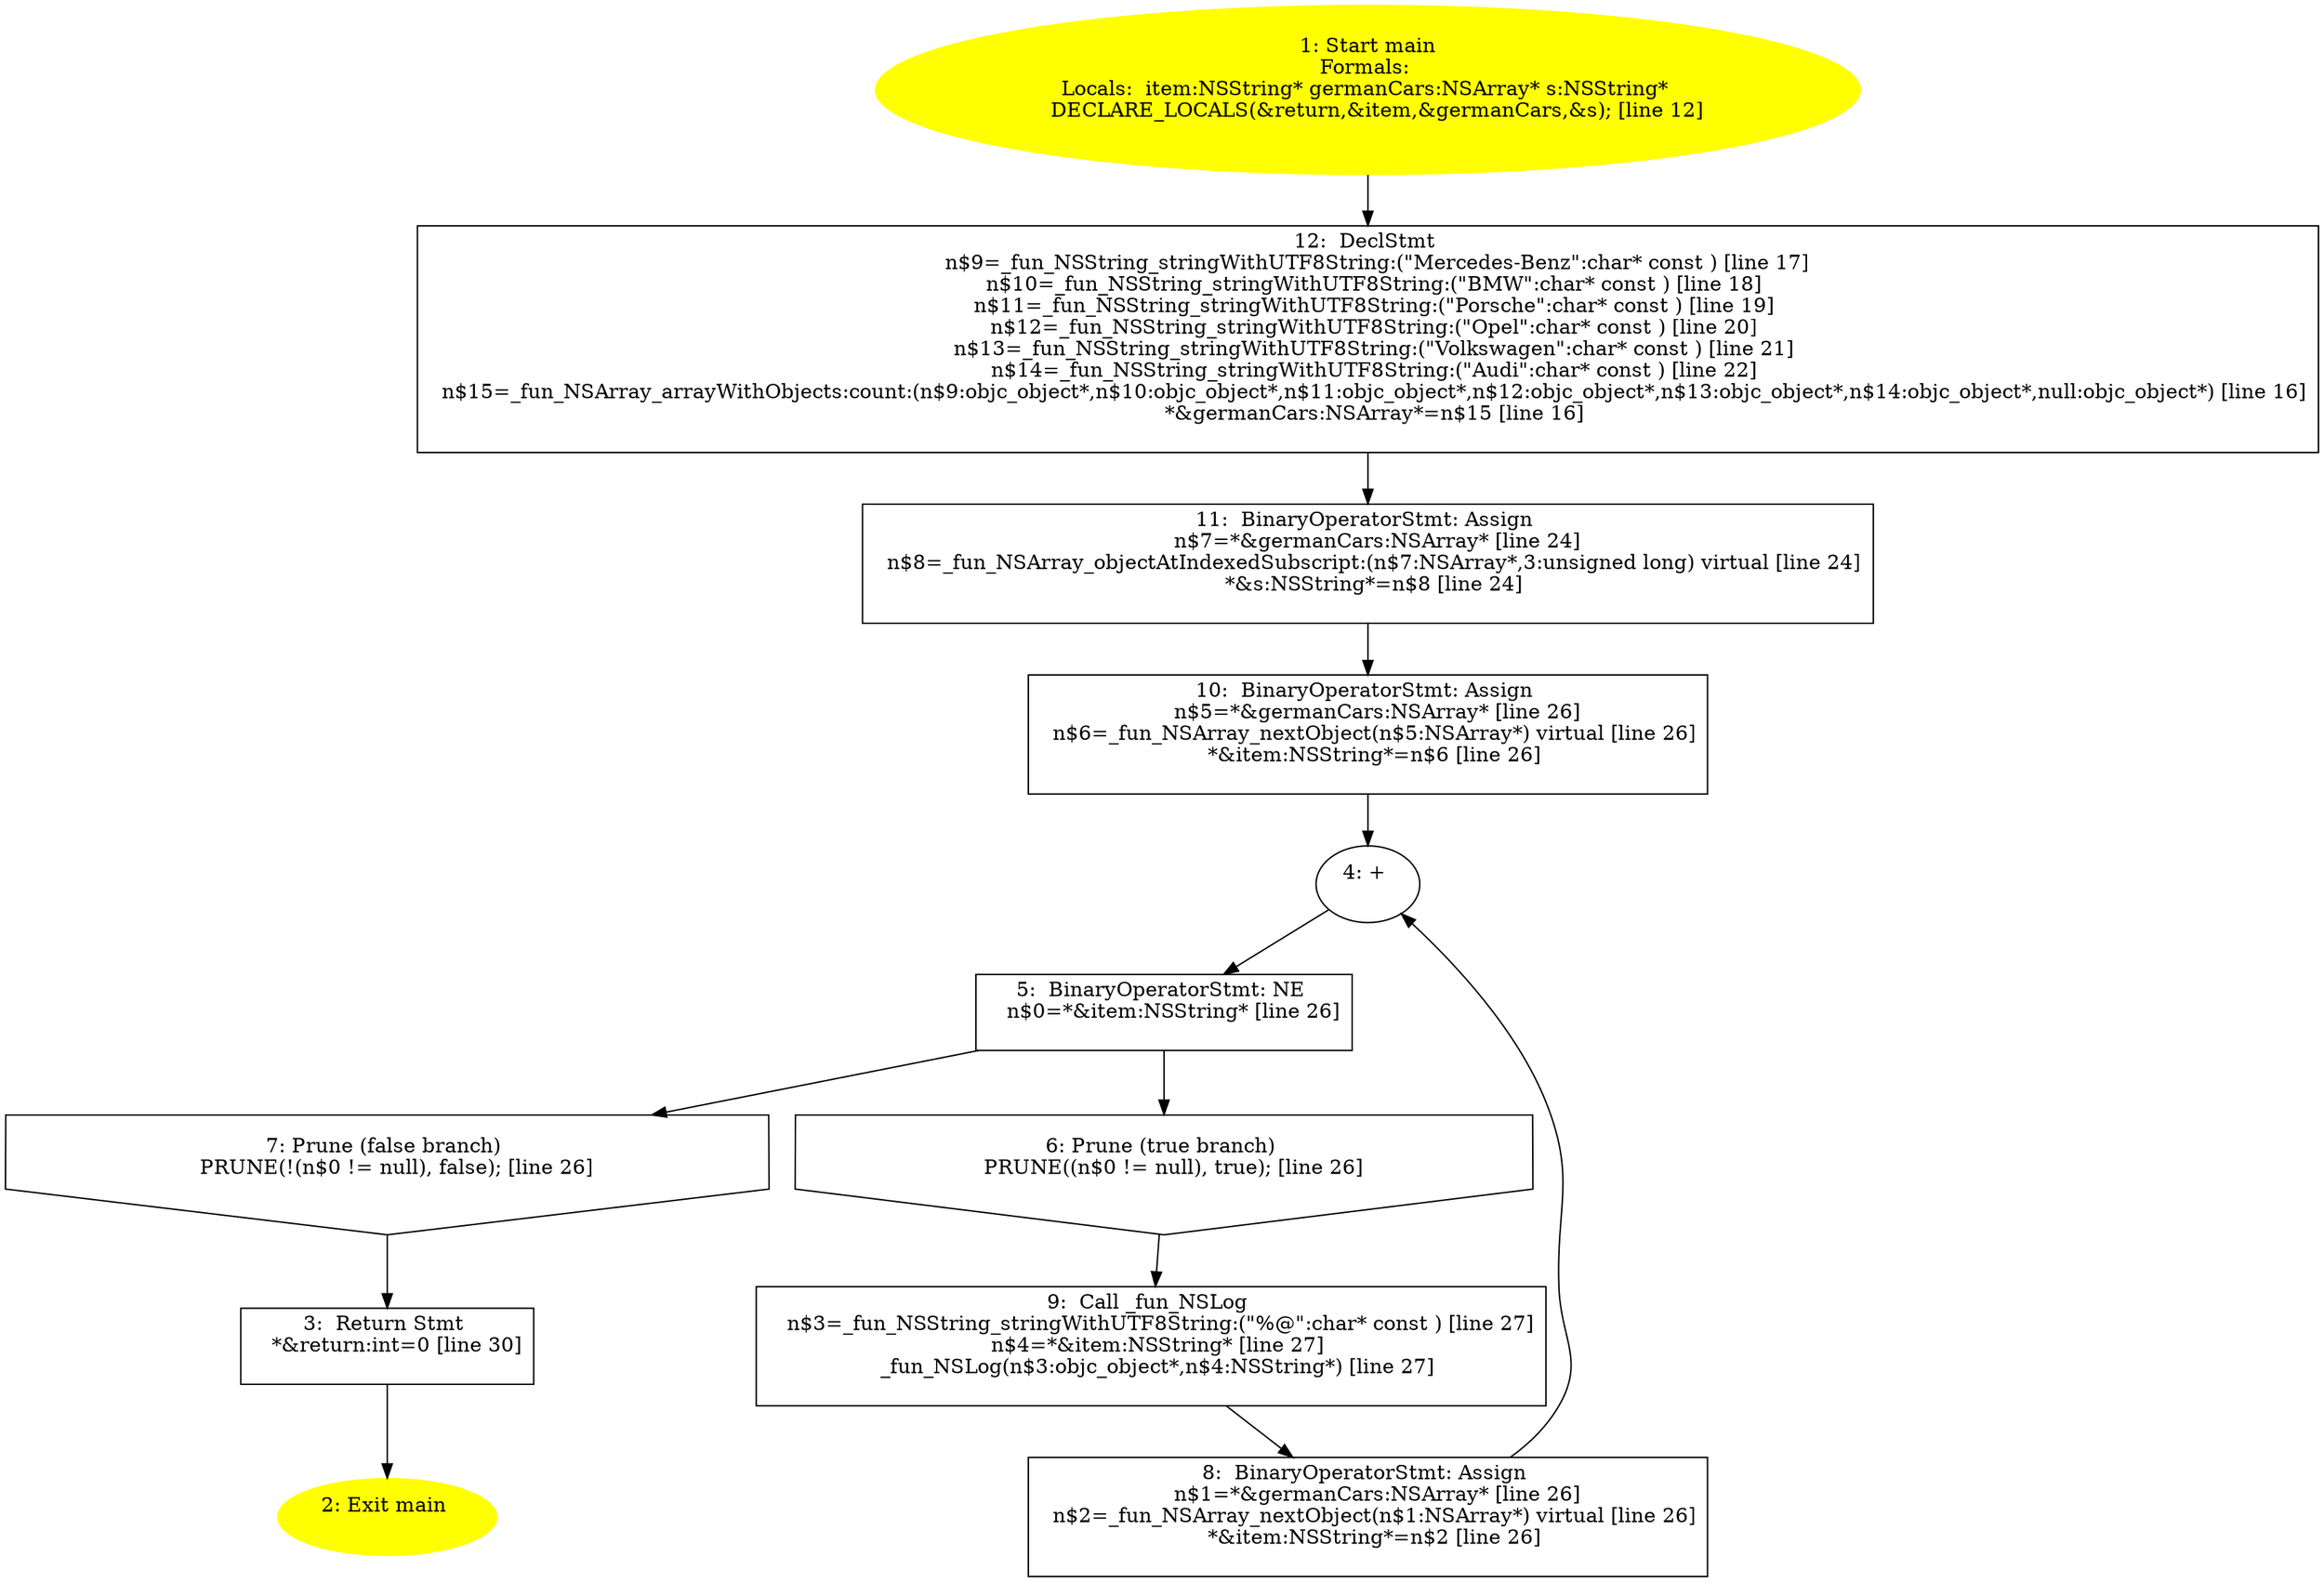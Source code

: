 /* @generated */
digraph iCFG {
"main.fad58de7366495db4650cfefac2fcd61_1" [label="1: Start main\nFormals: \nLocals:  item:NSString* germanCars:NSArray* s:NSString* \n   DECLARE_LOCALS(&return,&item,&germanCars,&s); [line 12]\n " color=yellow style=filled]
	

	 "main.fad58de7366495db4650cfefac2fcd61_1" -> "main.fad58de7366495db4650cfefac2fcd61_12" ;
"main.fad58de7366495db4650cfefac2fcd61_2" [label="2: Exit main \n  " color=yellow style=filled]
	

"main.fad58de7366495db4650cfefac2fcd61_3" [label="3:  Return Stmt \n   *&return:int=0 [line 30]\n " shape="box"]
	

	 "main.fad58de7366495db4650cfefac2fcd61_3" -> "main.fad58de7366495db4650cfefac2fcd61_2" ;
"main.fad58de7366495db4650cfefac2fcd61_4" [label="4: + \n  " ]
	

	 "main.fad58de7366495db4650cfefac2fcd61_4" -> "main.fad58de7366495db4650cfefac2fcd61_5" ;
"main.fad58de7366495db4650cfefac2fcd61_5" [label="5:  BinaryOperatorStmt: NE \n   n$0=*&item:NSString* [line 26]\n " shape="box"]
	

	 "main.fad58de7366495db4650cfefac2fcd61_5" -> "main.fad58de7366495db4650cfefac2fcd61_6" ;
	 "main.fad58de7366495db4650cfefac2fcd61_5" -> "main.fad58de7366495db4650cfefac2fcd61_7" ;
"main.fad58de7366495db4650cfefac2fcd61_6" [label="6: Prune (true branch) \n   PRUNE((n$0 != null), true); [line 26]\n " shape="invhouse"]
	

	 "main.fad58de7366495db4650cfefac2fcd61_6" -> "main.fad58de7366495db4650cfefac2fcd61_9" ;
"main.fad58de7366495db4650cfefac2fcd61_7" [label="7: Prune (false branch) \n   PRUNE(!(n$0 != null), false); [line 26]\n " shape="invhouse"]
	

	 "main.fad58de7366495db4650cfefac2fcd61_7" -> "main.fad58de7366495db4650cfefac2fcd61_3" ;
"main.fad58de7366495db4650cfefac2fcd61_8" [label="8:  BinaryOperatorStmt: Assign \n   n$1=*&germanCars:NSArray* [line 26]\n  n$2=_fun_NSArray_nextObject(n$1:NSArray*) virtual [line 26]\n  *&item:NSString*=n$2 [line 26]\n " shape="box"]
	

	 "main.fad58de7366495db4650cfefac2fcd61_8" -> "main.fad58de7366495db4650cfefac2fcd61_4" ;
"main.fad58de7366495db4650cfefac2fcd61_9" [label="9:  Call _fun_NSLog \n   n$3=_fun_NSString_stringWithUTF8String:(\"%@\":char* const ) [line 27]\n  n$4=*&item:NSString* [line 27]\n  _fun_NSLog(n$3:objc_object*,n$4:NSString*) [line 27]\n " shape="box"]
	

	 "main.fad58de7366495db4650cfefac2fcd61_9" -> "main.fad58de7366495db4650cfefac2fcd61_8" ;
"main.fad58de7366495db4650cfefac2fcd61_10" [label="10:  BinaryOperatorStmt: Assign \n   n$5=*&germanCars:NSArray* [line 26]\n  n$6=_fun_NSArray_nextObject(n$5:NSArray*) virtual [line 26]\n  *&item:NSString*=n$6 [line 26]\n " shape="box"]
	

	 "main.fad58de7366495db4650cfefac2fcd61_10" -> "main.fad58de7366495db4650cfefac2fcd61_4" ;
"main.fad58de7366495db4650cfefac2fcd61_11" [label="11:  BinaryOperatorStmt: Assign \n   n$7=*&germanCars:NSArray* [line 24]\n  n$8=_fun_NSArray_objectAtIndexedSubscript:(n$7:NSArray*,3:unsigned long) virtual [line 24]\n  *&s:NSString*=n$8 [line 24]\n " shape="box"]
	

	 "main.fad58de7366495db4650cfefac2fcd61_11" -> "main.fad58de7366495db4650cfefac2fcd61_10" ;
"main.fad58de7366495db4650cfefac2fcd61_12" [label="12:  DeclStmt \n   n$9=_fun_NSString_stringWithUTF8String:(\"Mercedes-Benz\":char* const ) [line 17]\n  n$10=_fun_NSString_stringWithUTF8String:(\"BMW\":char* const ) [line 18]\n  n$11=_fun_NSString_stringWithUTF8String:(\"Porsche\":char* const ) [line 19]\n  n$12=_fun_NSString_stringWithUTF8String:(\"Opel\":char* const ) [line 20]\n  n$13=_fun_NSString_stringWithUTF8String:(\"Volkswagen\":char* const ) [line 21]\n  n$14=_fun_NSString_stringWithUTF8String:(\"Audi\":char* const ) [line 22]\n  n$15=_fun_NSArray_arrayWithObjects:count:(n$9:objc_object*,n$10:objc_object*,n$11:objc_object*,n$12:objc_object*,n$13:objc_object*,n$14:objc_object*,null:objc_object*) [line 16]\n  *&germanCars:NSArray*=n$15 [line 16]\n " shape="box"]
	

	 "main.fad58de7366495db4650cfefac2fcd61_12" -> "main.fad58de7366495db4650cfefac2fcd61_11" ;
}
